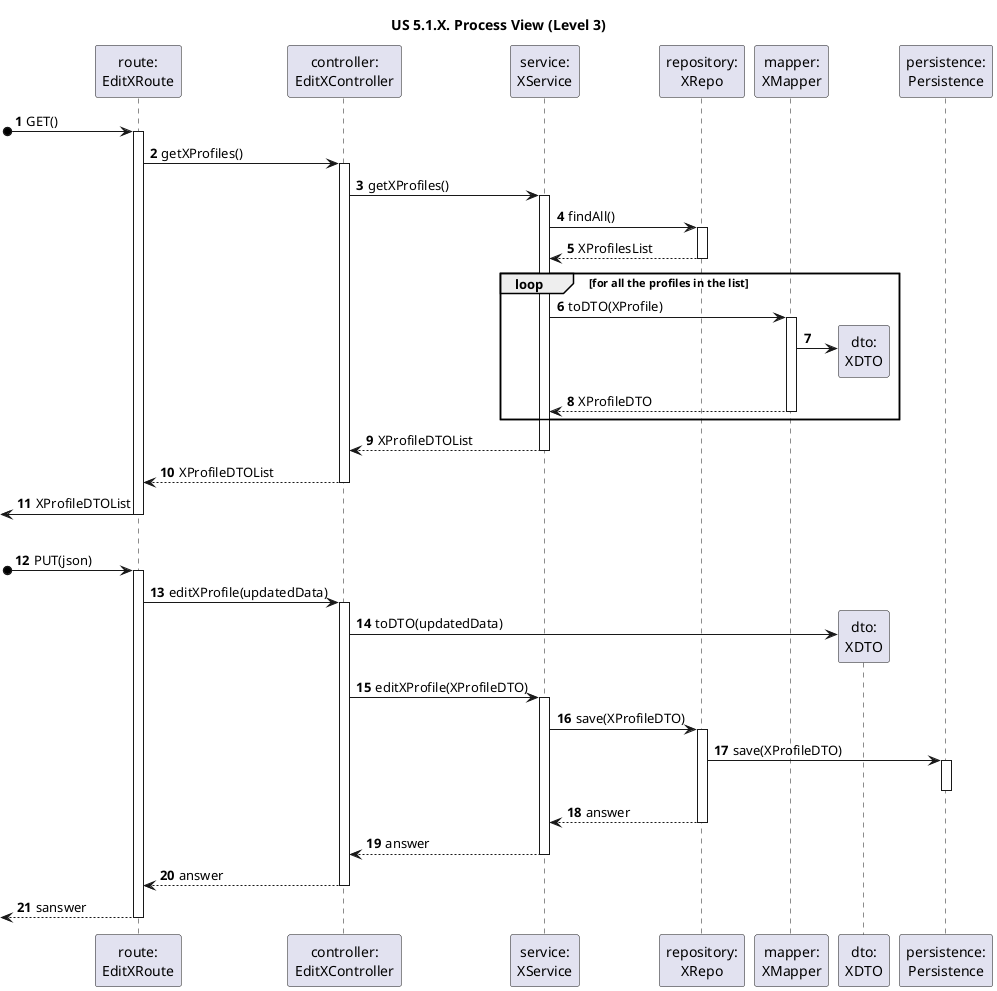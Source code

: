 @startuml
'https://plantuml.com/sequence-diagram

title "US 5.1.X. Process View (Level 3)"
autonumber
autonumber

participant "route:\nEditXRoute" as ROUTE
participant "controller:\nEditXController" as CTRL

participant "service:\nXService" as SER
participant "repository:\nXRepo" as REPO
participant "mapper:\nXMapper" as MAP
participant "dto:\nXDTO" as DTO

participant "persistence:\nPersistence" as PERSISTENCE


[o-> ROUTE : GET()
activate ROUTE

ROUTE -> CTRL : getXProfiles()
activate CTRL

CTRL -> SER : getXProfiles()
activate SER

SER -> REPO : findAll()
activate REPO

REPO --> SER : XProfilesList
deactivate REPO

loop for all the profiles in the list
SER -> MAP : toDTO(XProfile)
activate MAP

MAP -> DTO **

MAP --> SER : XProfileDTO
deactivate MAP
end loop

SER --> CTRL : XProfileDTOList
deactivate SER

CTRL --> ROUTE : XProfileDTOList
deactivate CTRL

<- ROUTE : XProfileDTOList
deactivate ROUTE

|||

[o-> ROUTE : PUT(json)
activate ROUTE

ROUTE -> CTRL : editXProfile(updatedData)
activate CTRL

CTRL -> DTO ** : toDTO(updatedData)

CTRL -> SER : editXProfile(XProfileDTO)
activate SER

SER -> REPO : save(XProfileDTO)
activate REPO

REPO -> PERSISTENCE : save(XProfileDTO)
activate PERSISTENCE
deactivate PERSISTENCE

REPO --> SER : answer
deactivate REPO

SER --> CTRL : answer
deactivate SER

CTRL --> ROUTE : answer
deactivate CTRL

<-- ROUTE : sanswer
deactivate ROUTE

@enduml